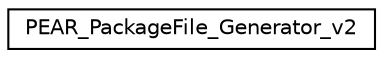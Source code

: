 digraph "Graphical Class Hierarchy"
{
 // LATEX_PDF_SIZE
  edge [fontname="Helvetica",fontsize="10",labelfontname="Helvetica",labelfontsize="10"];
  node [fontname="Helvetica",fontsize="10",shape=record];
  rankdir="LR";
  Node0 [label="PEAR_PackageFile_Generator_v2",height=0.2,width=0.4,color="black", fillcolor="white", style="filled",URL="$classPEAR__PackageFile__Generator__v2.html",tooltip=" "];
}
